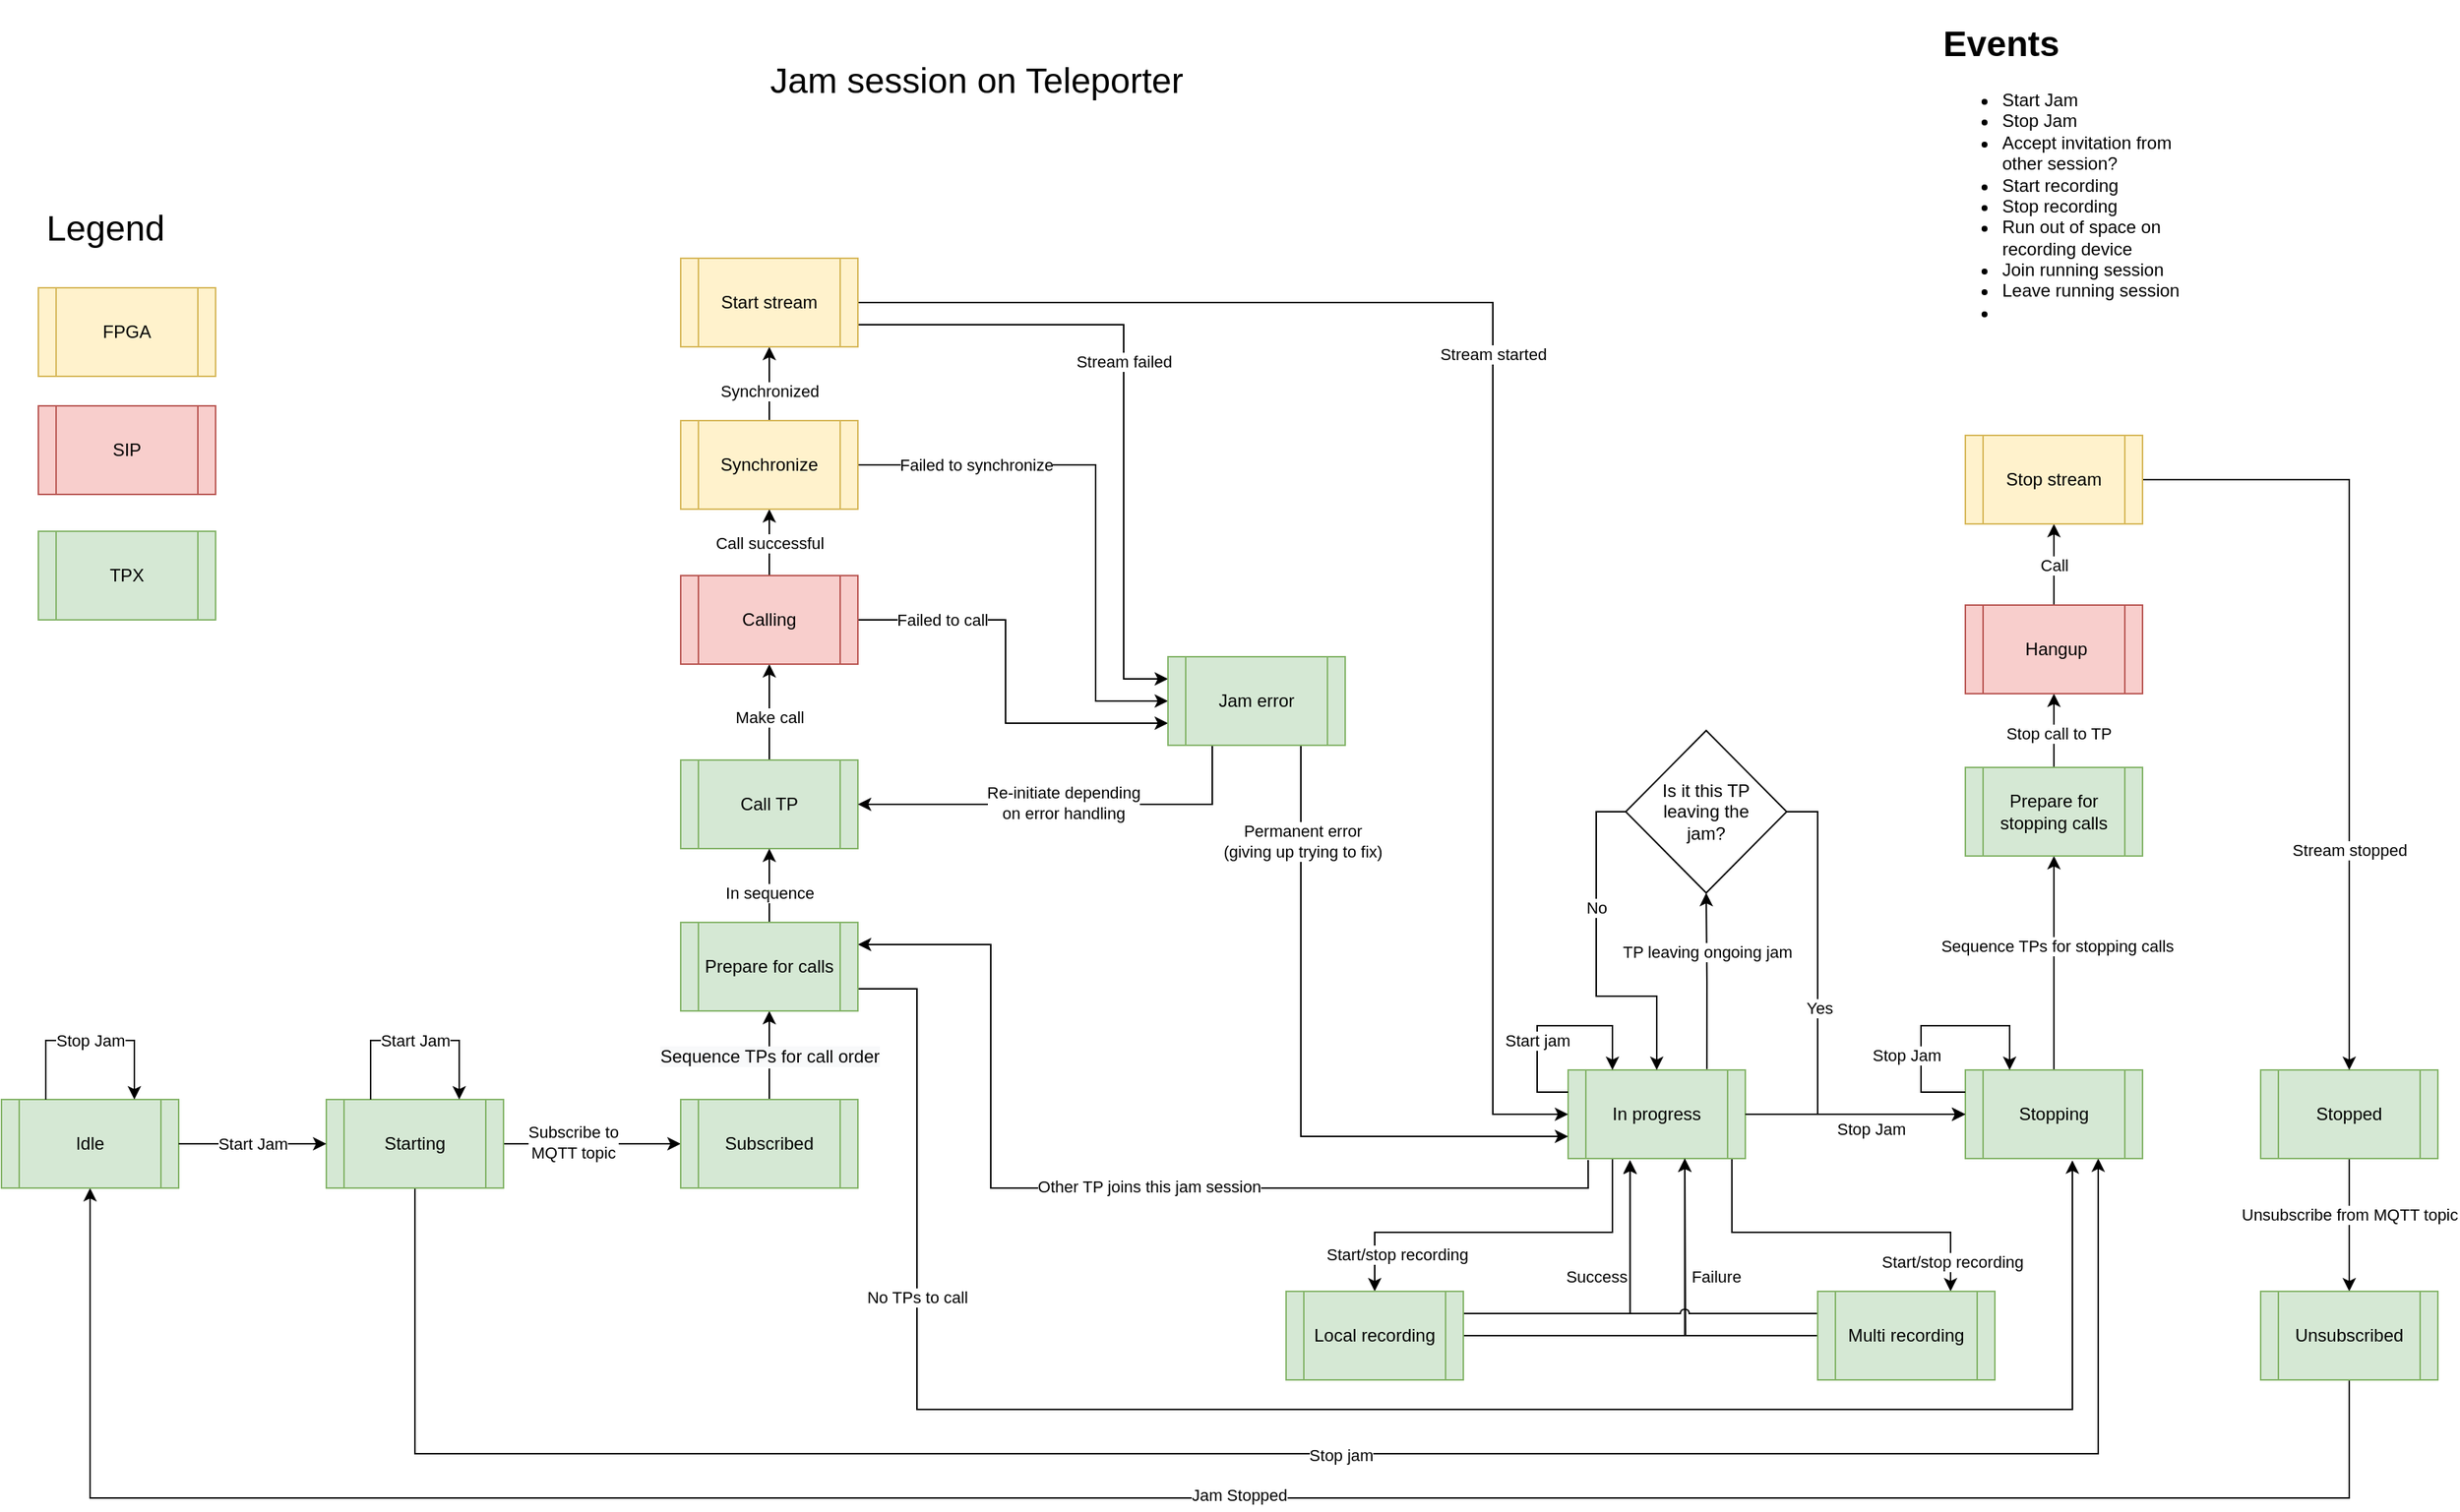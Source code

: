 <mxfile version="15.7.3" type="device" pages="5"><diagram id="mEreoi42ZR92TpzuEoXY" name="Jam session Teleporter"><mxGraphModel dx="1301" dy="2306" grid="1" gridSize="10" guides="1" tooltips="1" connect="1" arrows="1" fold="1" page="1" pageScale="1" pageWidth="850" pageHeight="1100" math="0" shadow="0"><root><mxCell id="0"/><mxCell id="1" parent="0"/><mxCell id="ZJnHxktaA1K_hiV-Tlbz-1" style="edgeStyle=orthogonalEdgeStyle;rounded=0;orthogonalLoop=1;jettySize=auto;html=1;exitX=0.5;exitY=1;exitDx=0;exitDy=0;entryX=0.5;entryY=1;entryDx=0;entryDy=0;jumpStyle=arc;" parent="1" source="0knt4PCLliwhI2bqQR1G-28" target="pVhmC3GO4_gb4KKHQz5N-12" edge="1"><mxGeometry relative="1" as="geometry"><Array as="points"><mxPoint x="1600" y="660"/><mxPoint x="70" y="660"/></Array></mxGeometry></mxCell><mxCell id="ZJnHxktaA1K_hiV-Tlbz-2" value="Jam Stopped" style="edgeLabel;html=1;align=center;verticalAlign=middle;resizable=0;points=[];" parent="ZJnHxktaA1K_hiV-Tlbz-1" vertex="1" connectable="0"><mxGeometry x="-0.085" y="-2" relative="1" as="geometry"><mxPoint as="offset"/></mxGeometry></mxCell><mxCell id="IrVR09Xk-O0_nEILg1vx-1" style="edgeStyle=orthogonalEdgeStyle;rounded=0;orthogonalLoop=1;jettySize=auto;html=1;exitX=0.113;exitY=1.016;exitDx=0;exitDy=0;entryX=1;entryY=0.25;entryDx=0;entryDy=0;exitPerimeter=0;" edge="1" parent="1" source="pVhmC3GO4_gb4KKHQz5N-11" target="IrVR09Xk-O0_nEILg1vx-3"><mxGeometry relative="1" as="geometry"><Array as="points"><mxPoint x="1085" y="450"/><mxPoint x="680" y="450"/><mxPoint x="680" y="285"/></Array></mxGeometry></mxCell><mxCell id="IrVR09Xk-O0_nEILg1vx-2" value="Other TP joins this jam session" style="edgeLabel;html=1;align=center;verticalAlign=middle;resizable=0;points=[];" vertex="1" connectable="0" parent="IrVR09Xk-O0_nEILg1vx-1"><mxGeometry x="-0.518" y="-1" relative="1" as="geometry"><mxPoint x="-153" as="offset"/></mxGeometry></mxCell><mxCell id="0knt4PCLliwhI2bqQR1G-9" style="edgeStyle=orthogonalEdgeStyle;rounded=0;orthogonalLoop=1;jettySize=auto;html=1;exitX=0.783;exitY=-0.011;exitDx=0;exitDy=0;entryX=0.5;entryY=1;entryDx=0;entryDy=0;exitPerimeter=0;" edge="1" parent="1" source="pVhmC3GO4_gb4KKHQz5N-11" target="0knt4PCLliwhI2bqQR1G-22"><mxGeometry relative="1" as="geometry"/></mxCell><mxCell id="0knt4PCLliwhI2bqQR1G-10" value="TP leaving ongoing jam" style="edgeLabel;html=1;align=center;verticalAlign=middle;resizable=0;points=[];" vertex="1" connectable="0" parent="0knt4PCLliwhI2bqQR1G-9"><mxGeometry x="0.217" y="2" relative="1" as="geometry"><mxPoint x="2" y="-7" as="offset"/></mxGeometry></mxCell><mxCell id="UztXPrmAYfhV4g2jYKKt-6" style="edgeStyle=orthogonalEdgeStyle;rounded=0;orthogonalLoop=1;jettySize=auto;html=1;exitX=0.25;exitY=1;exitDx=0;exitDy=0;entryX=0.5;entryY=0;entryDx=0;entryDy=0;" edge="1" parent="1" source="pVhmC3GO4_gb4KKHQz5N-11" target="UztXPrmAYfhV4g2jYKKt-1"><mxGeometry relative="1" as="geometry"><Array as="points"><mxPoint x="1101" y="480"/><mxPoint x="940" y="480"/></Array></mxGeometry></mxCell><mxCell id="UztXPrmAYfhV4g2jYKKt-11" value="Start/stop recording" style="edgeLabel;html=1;align=center;verticalAlign=middle;resizable=0;points=[];" vertex="1" connectable="0" parent="UztXPrmAYfhV4g2jYKKt-6"><mxGeometry x="0.546" y="-2" relative="1" as="geometry"><mxPoint x="-2" y="17" as="offset"/></mxGeometry></mxCell><mxCell id="UztXPrmAYfhV4g2jYKKt-12" style="edgeStyle=orthogonalEdgeStyle;rounded=0;orthogonalLoop=1;jettySize=auto;html=1;exitX=0.924;exitY=1.004;exitDx=0;exitDy=0;entryX=0.75;entryY=0;entryDx=0;entryDy=0;exitPerimeter=0;" edge="1" parent="1" source="pVhmC3GO4_gb4KKHQz5N-11" target="UztXPrmAYfhV4g2jYKKt-2"><mxGeometry relative="1" as="geometry"><Array as="points"><mxPoint x="1182" y="480"/><mxPoint x="1330" y="480"/></Array></mxGeometry></mxCell><mxCell id="UztXPrmAYfhV4g2jYKKt-15" value="Start/stop recording" style="edgeLabel;html=1;align=center;verticalAlign=middle;resizable=0;points=[];" vertex="1" connectable="0" parent="UztXPrmAYfhV4g2jYKKt-12"><mxGeometry x="0.745" y="1" relative="1" as="geometry"><mxPoint y="10" as="offset"/></mxGeometry></mxCell><UserObject label="In progress" link="data:page/id,9lnVXU8aen6mzVKK0a2o" id="pVhmC3GO4_gb4KKHQz5N-11"><mxCell style="shape=process;whiteSpace=wrap;html=1;backgroundOutline=1;fillColor=#d5e8d4;strokeColor=#82b366;" parent="1" vertex="1"><mxGeometry x="1071" y="370" width="120" height="60" as="geometry"/></mxCell></UserObject><UserObject label="Idle" link="data:page/id,U8EBaOdCLR7E3r8FAbFl" id="pVhmC3GO4_gb4KKHQz5N-12"><mxCell style="shape=process;whiteSpace=wrap;html=1;backgroundOutline=1;fillColor=#d5e8d4;strokeColor=#82b366;" parent="1" vertex="1"><mxGeometry x="10" y="390" width="120" height="60" as="geometry"/></mxCell></UserObject><mxCell id="V5wpgYcq1DKwJ6-na83f-2" style="edgeStyle=orthogonalEdgeStyle;rounded=0;jumpStyle=arc;orthogonalLoop=1;jettySize=auto;html=1;exitX=1;exitY=0.5;exitDx=0;exitDy=0;" parent="1" source="pVhmC3GO4_gb4KKHQz5N-13" target="V5wpgYcq1DKwJ6-na83f-1" edge="1"><mxGeometry relative="1" as="geometry"/></mxCell><mxCell id="V5wpgYcq1DKwJ6-na83f-4" value="Subscribe to&lt;br&gt;MQTT topic" style="edgeLabel;html=1;align=center;verticalAlign=middle;resizable=0;points=[];" parent="V5wpgYcq1DKwJ6-na83f-2" vertex="1" connectable="0"><mxGeometry x="-0.222" y="1" relative="1" as="geometry"><mxPoint as="offset"/></mxGeometry></mxCell><mxCell id="V5wpgYcq1DKwJ6-na83f-5" style="edgeStyle=orthogonalEdgeStyle;rounded=0;jumpStyle=arc;orthogonalLoop=1;jettySize=auto;html=1;exitX=0.5;exitY=1;exitDx=0;exitDy=0;entryX=0.75;entryY=1;entryDx=0;entryDy=0;" parent="1" source="pVhmC3GO4_gb4KKHQz5N-13" target="pVhmC3GO4_gb4KKHQz5N-14" edge="1"><mxGeometry relative="1" as="geometry"><Array as="points"><mxPoint x="290" y="630"/><mxPoint x="1430" y="630"/></Array></mxGeometry></mxCell><mxCell id="-7IZi6MVh6Vy-vVD-bEq-19" value="Stop jam" style="edgeLabel;html=1;align=center;verticalAlign=middle;resizable=0;points=[];fontSize=11;" parent="V5wpgYcq1DKwJ6-na83f-5" vertex="1" connectable="0"><mxGeometry x="0.061" y="-1" relative="1" as="geometry"><mxPoint as="offset"/></mxGeometry></mxCell><UserObject label="Starting" link="data:page/id,Y24iEUwC7vuxqg33h6Id" id="pVhmC3GO4_gb4KKHQz5N-13"><mxCell style="shape=process;whiteSpace=wrap;html=1;backgroundOutline=1;fillColor=#d5e8d4;strokeColor=#82b366;" parent="1" vertex="1"><mxGeometry x="230" y="390" width="120" height="60" as="geometry"/></mxCell></UserObject><mxCell id="0knt4PCLliwhI2bqQR1G-18" style="edgeStyle=orthogonalEdgeStyle;rounded=0;orthogonalLoop=1;jettySize=auto;html=1;exitX=0.5;exitY=0;exitDx=0;exitDy=0;entryX=0.5;entryY=1;entryDx=0;entryDy=0;" edge="1" parent="1" source="pVhmC3GO4_gb4KKHQz5N-14" target="0knt4PCLliwhI2bqQR1G-3"><mxGeometry relative="1" as="geometry"/></mxCell><mxCell id="0knt4PCLliwhI2bqQR1G-19" value="Sequence TPs for stopping calls" style="edgeLabel;html=1;align=center;verticalAlign=middle;resizable=0;points=[];" vertex="1" connectable="0" parent="0knt4PCLliwhI2bqQR1G-18"><mxGeometry x="0.165" y="-2" relative="1" as="geometry"><mxPoint as="offset"/></mxGeometry></mxCell><UserObject label="Stopping" link="data:page/id,RalXxItAXEA23QHP0CHe" id="pVhmC3GO4_gb4KKHQz5N-14"><mxCell style="shape=process;whiteSpace=wrap;html=1;backgroundOutline=1;fillColor=#d5e8d4;strokeColor=#82b366;" parent="1" vertex="1"><mxGeometry x="1340" y="370" width="120" height="60" as="geometry"/></mxCell></UserObject><mxCell id="pVhmC3GO4_gb4KKHQz5N-18" value="" style="endArrow=classic;html=1;rounded=0;exitX=1;exitY=0.5;exitDx=0;exitDy=0;entryX=0;entryY=0.5;entryDx=0;entryDy=0;" parent="1" source="pVhmC3GO4_gb4KKHQz5N-12" target="pVhmC3GO4_gb4KKHQz5N-13" edge="1"><mxGeometry relative="1" as="geometry"><mxPoint x="140" y="520" as="sourcePoint"/><mxPoint x="240" y="520" as="targetPoint"/></mxGeometry></mxCell><mxCell id="pVhmC3GO4_gb4KKHQz5N-19" value="Start Jam" style="edgeLabel;resizable=0;html=1;align=center;verticalAlign=middle;" parent="pVhmC3GO4_gb4KKHQz5N-18" connectable="0" vertex="1"><mxGeometry relative="1" as="geometry"/></mxCell><mxCell id="pVhmC3GO4_gb4KKHQz5N-20" value="" style="endArrow=classic;html=1;rounded=0;exitX=0.25;exitY=0;exitDx=0;exitDy=0;entryX=0.75;entryY=0;entryDx=0;entryDy=0;" parent="1" source="pVhmC3GO4_gb4KKHQz5N-13" target="pVhmC3GO4_gb4KKHQz5N-13" edge="1"><mxGeometry relative="1" as="geometry"><mxPoint x="240" y="320" as="sourcePoint"/><mxPoint x="310" y="380" as="targetPoint"/><Array as="points"><mxPoint x="260" y="350"/><mxPoint x="290" y="350"/><mxPoint x="320" y="350"/></Array></mxGeometry></mxCell><mxCell id="pVhmC3GO4_gb4KKHQz5N-21" value="Start Jam" style="edgeLabel;resizable=0;html=1;align=center;verticalAlign=middle;" parent="pVhmC3GO4_gb4KKHQz5N-20" connectable="0" vertex="1"><mxGeometry relative="1" as="geometry"/></mxCell><mxCell id="pVhmC3GO4_gb4KKHQz5N-23" value="" style="endArrow=classic;html=1;rounded=0;exitX=0.25;exitY=0;exitDx=0;exitDy=0;entryX=0.75;entryY=0;entryDx=0;entryDy=0;" parent="1" source="pVhmC3GO4_gb4KKHQz5N-12" target="pVhmC3GO4_gb4KKHQz5N-12" edge="1"><mxGeometry relative="1" as="geometry"><mxPoint x="50" y="260" as="sourcePoint"/><mxPoint x="150" y="260" as="targetPoint"/><Array as="points"><mxPoint x="40" y="350"/><mxPoint x="100" y="350"/></Array></mxGeometry></mxCell><mxCell id="pVhmC3GO4_gb4KKHQz5N-24" value="Stop Jam" style="edgeLabel;resizable=0;html=1;align=center;verticalAlign=middle;" parent="pVhmC3GO4_gb4KKHQz5N-23" connectable="0" vertex="1"><mxGeometry relative="1" as="geometry"/></mxCell><mxCell id="pVhmC3GO4_gb4KKHQz5N-30" value="" style="endArrow=classic;html=1;rounded=0;exitX=1;exitY=0.5;exitDx=0;exitDy=0;entryX=0;entryY=0.5;entryDx=0;entryDy=0;" parent="1" source="pVhmC3GO4_gb4KKHQz5N-11" target="pVhmC3GO4_gb4KKHQz5N-14" edge="1"><mxGeometry relative="1" as="geometry"><mxPoint x="1181" y="450" as="sourcePoint"/><mxPoint x="1281" y="450" as="targetPoint"/></mxGeometry></mxCell><mxCell id="pVhmC3GO4_gb4KKHQz5N-31" value="Stop Jam" style="edgeLabel;resizable=0;html=1;align=center;verticalAlign=middle;" parent="pVhmC3GO4_gb4KKHQz5N-30" connectable="0" vertex="1"><mxGeometry relative="1" as="geometry"><mxPoint x="10" y="10" as="offset"/></mxGeometry></mxCell><mxCell id="fjxfh3IxzhqPspn0pyld-1" value="&lt;h1&gt;Events&lt;/h1&gt;&lt;div&gt;&lt;ul&gt;&lt;li&gt;Start Jam&lt;/li&gt;&lt;li&gt;Stop Jam&lt;/li&gt;&lt;li&gt;Accept invitation from other session?&lt;/li&gt;&lt;li&gt;Start recording&lt;/li&gt;&lt;li&gt;Stop recording&lt;/li&gt;&lt;li&gt;Run out of space on recording device&lt;/li&gt;&lt;li&gt;Join running session&lt;/li&gt;&lt;li&gt;Leave running session&lt;/li&gt;&lt;li&gt;&lt;br&gt;&lt;/li&gt;&lt;/ul&gt;&lt;/div&gt;" style="text;html=1;strokeColor=none;fillColor=none;spacing=5;spacingTop=-20;whiteSpace=wrap;overflow=hidden;rounded=0;" parent="1" vertex="1"><mxGeometry x="1320" y="-345" width="190" height="230" as="geometry"/></mxCell><mxCell id="KgG6YHfU0Pqj8Ie7QNVB-2" style="edgeStyle=orthogonalEdgeStyle;rounded=0;jumpStyle=arc;orthogonalLoop=1;jettySize=auto;html=1;exitX=0.5;exitY=0;exitDx=0;exitDy=0;entryX=0.5;entryY=1;entryDx=0;entryDy=0;" parent="1" source="V5wpgYcq1DKwJ6-na83f-1" target="IrVR09Xk-O0_nEILg1vx-3" edge="1"><mxGeometry relative="1" as="geometry"><mxPoint x="530" y="340" as="targetPoint"/></mxGeometry></mxCell><mxCell id="-7IZi6MVh6Vy-vVD-bEq-4" value="&lt;span style=&quot;font-size: 12px ; background-color: rgb(248 , 249 , 250)&quot;&gt;Sequence TPs for call order&lt;/span&gt;" style="edgeLabel;html=1;align=center;verticalAlign=middle;resizable=0;points=[];" parent="KgG6YHfU0Pqj8Ie7QNVB-2" vertex="1" connectable="0"><mxGeometry x="0.125" relative="1" as="geometry"><mxPoint y="5" as="offset"/></mxGeometry></mxCell><UserObject label="Subscribed" id="V5wpgYcq1DKwJ6-na83f-1"><mxCell style="shape=process;whiteSpace=wrap;html=1;backgroundOutline=1;fillColor=#d5e8d4;strokeColor=#82b366;" parent="1" vertex="1"><mxGeometry x="470" y="390" width="120" height="60" as="geometry"/></mxCell></UserObject><mxCell id="-7IZi6MVh6Vy-vVD-bEq-2" style="edgeStyle=orthogonalEdgeStyle;rounded=0;jumpStyle=arc;orthogonalLoop=1;jettySize=auto;html=1;exitX=0.5;exitY=0;exitDx=0;exitDy=0;entryX=0.5;entryY=1;entryDx=0;entryDy=0;" parent="1" source="KgG6YHfU0Pqj8Ie7QNVB-1" target="-7IZi6MVh6Vy-vVD-bEq-1" edge="1"><mxGeometry relative="1" as="geometry"/></mxCell><mxCell id="-7IZi6MVh6Vy-vVD-bEq-3" value="Make call" style="edgeLabel;html=1;align=center;verticalAlign=middle;resizable=0;points=[];" parent="-7IZi6MVh6Vy-vVD-bEq-2" vertex="1" connectable="0"><mxGeometry x="-0.5" y="2" relative="1" as="geometry"><mxPoint x="2" y="-13" as="offset"/></mxGeometry></mxCell><mxCell id="-7IZi6MVh6Vy-vVD-bEq-24" style="edgeStyle=orthogonalEdgeStyle;rounded=0;jumpStyle=arc;orthogonalLoop=1;jettySize=auto;html=1;exitX=1;exitY=0.75;exitDx=0;exitDy=0;fontSize=11;entryX=0.604;entryY=1.021;entryDx=0;entryDy=0;entryPerimeter=0;" parent="1" source="IrVR09Xk-O0_nEILg1vx-3" target="pVhmC3GO4_gb4KKHQz5N-14" edge="1"><mxGeometry relative="1" as="geometry"><mxPoint x="1260" y="530" as="targetPoint"/><Array as="points"><mxPoint x="630" y="315"/><mxPoint x="630" y="600"/><mxPoint x="1413" y="600"/></Array></mxGeometry></mxCell><mxCell id="-7IZi6MVh6Vy-vVD-bEq-25" value="No TPs to call" style="edgeLabel;html=1;align=center;verticalAlign=middle;resizable=0;points=[];fontSize=11;" parent="-7IZi6MVh6Vy-vVD-bEq-24" vertex="1" connectable="0"><mxGeometry x="-0.686" relative="1" as="geometry"><mxPoint y="48" as="offset"/></mxGeometry></mxCell><UserObject label="Call TP" id="KgG6YHfU0Pqj8Ie7QNVB-1"><mxCell style="shape=process;whiteSpace=wrap;html=1;backgroundOutline=1;fillColor=#d5e8d4;strokeColor=#82b366;" parent="1" vertex="1"><mxGeometry x="470" y="160" width="120" height="60" as="geometry"/></mxCell></UserObject><mxCell id="-7IZi6MVh6Vy-vVD-bEq-6" value="Call successful" style="edgeStyle=orthogonalEdgeStyle;rounded=0;jumpStyle=arc;orthogonalLoop=1;jettySize=auto;html=1;exitX=0.5;exitY=0;exitDx=0;exitDy=0;entryX=0.5;entryY=1;entryDx=0;entryDy=0;" parent="1" source="-7IZi6MVh6Vy-vVD-bEq-1" target="-7IZi6MVh6Vy-vVD-bEq-5" edge="1"><mxGeometry relative="1" as="geometry"/></mxCell><mxCell id="-7IZi6MVh6Vy-vVD-bEq-22" style="edgeStyle=orthogonalEdgeStyle;rounded=0;jumpStyle=arc;orthogonalLoop=1;jettySize=auto;html=1;exitX=1;exitY=0.5;exitDx=0;exitDy=0;fontSize=11;entryX=0;entryY=0.75;entryDx=0;entryDy=0;" parent="1" source="-7IZi6MVh6Vy-vVD-bEq-1" target="-7IZi6MVh6Vy-vVD-bEq-31" edge="1"><mxGeometry relative="1" as="geometry"><Array as="points"><mxPoint x="690" y="65"/><mxPoint x="690" y="135"/></Array></mxGeometry></mxCell><mxCell id="-7IZi6MVh6Vy-vVD-bEq-23" value="Failed to call" style="edgeLabel;html=1;align=center;verticalAlign=middle;resizable=0;points=[];fontSize=11;" parent="-7IZi6MVh6Vy-vVD-bEq-22" vertex="1" connectable="0"><mxGeometry x="-0.626" y="1" relative="1" as="geometry"><mxPoint x="4" y="1" as="offset"/></mxGeometry></mxCell><UserObject label="Calling" id="-7IZi6MVh6Vy-vVD-bEq-1"><mxCell style="shape=process;whiteSpace=wrap;html=1;backgroundOutline=1;fillColor=#f8cecc;strokeColor=#b85450;" parent="1" vertex="1"><mxGeometry x="470" y="35" width="120" height="60" as="geometry"/></mxCell></UserObject><mxCell id="-7IZi6MVh6Vy-vVD-bEq-8" value="Synchronized" style="edgeStyle=orthogonalEdgeStyle;rounded=0;jumpStyle=arc;orthogonalLoop=1;jettySize=auto;html=1;exitX=0.5;exitY=0;exitDx=0;exitDy=0;" parent="1" source="-7IZi6MVh6Vy-vVD-bEq-5" target="-7IZi6MVh6Vy-vVD-bEq-7" edge="1"><mxGeometry x="-0.2" relative="1" as="geometry"><mxPoint as="offset"/></mxGeometry></mxCell><mxCell id="-7IZi6MVh6Vy-vVD-bEq-20" style="edgeStyle=orthogonalEdgeStyle;rounded=0;jumpStyle=arc;orthogonalLoop=1;jettySize=auto;html=1;exitX=1;exitY=0.5;exitDx=0;exitDy=0;entryX=0;entryY=0.5;entryDx=0;entryDy=0;fontSize=11;" parent="1" source="-7IZi6MVh6Vy-vVD-bEq-5" target="-7IZi6MVh6Vy-vVD-bEq-31" edge="1"><mxGeometry relative="1" as="geometry"><Array as="points"><mxPoint x="751" y="-40"/><mxPoint x="751" y="120"/></Array></mxGeometry></mxCell><mxCell id="-7IZi6MVh6Vy-vVD-bEq-21" value="Failed to synchronize" style="edgeLabel;html=1;align=center;verticalAlign=middle;resizable=0;points=[];fontSize=11;" parent="-7IZi6MVh6Vy-vVD-bEq-20" vertex="1" connectable="0"><mxGeometry x="-0.4" y="-2" relative="1" as="geometry"><mxPoint x="-31" y="-2" as="offset"/></mxGeometry></mxCell><UserObject label="Synchronize" id="-7IZi6MVh6Vy-vVD-bEq-5"><mxCell style="shape=process;whiteSpace=wrap;html=1;backgroundOutline=1;fillColor=#fff2cc;strokeColor=#d6b656;" parent="1" vertex="1"><mxGeometry x="470" y="-70" width="120" height="60" as="geometry"/></mxCell></UserObject><mxCell id="-7IZi6MVh6Vy-vVD-bEq-10" style="edgeStyle=orthogonalEdgeStyle;rounded=0;jumpStyle=arc;orthogonalLoop=1;jettySize=auto;html=1;exitX=1;exitY=0.5;exitDx=0;exitDy=0;entryX=0;entryY=0.5;entryDx=0;entryDy=0;" parent="1" source="-7IZi6MVh6Vy-vVD-bEq-7" target="pVhmC3GO4_gb4KKHQz5N-11" edge="1"><mxGeometry relative="1" as="geometry"><Array as="points"><mxPoint x="1020" y="-150"/><mxPoint x="1020" y="400"/></Array></mxGeometry></mxCell><mxCell id="-7IZi6MVh6Vy-vVD-bEq-11" value="Stream started" style="edgeLabel;html=1;align=center;verticalAlign=middle;resizable=0;points=[];" parent="-7IZi6MVh6Vy-vVD-bEq-10" vertex="1" connectable="0"><mxGeometry x="-0.245" y="-1" relative="1" as="geometry"><mxPoint x="41" y="34" as="offset"/></mxGeometry></mxCell><mxCell id="-7IZi6MVh6Vy-vVD-bEq-27" style="edgeStyle=orthogonalEdgeStyle;rounded=0;jumpStyle=arc;orthogonalLoop=1;jettySize=auto;html=1;exitX=1;exitY=0.75;exitDx=0;exitDy=0;entryX=0;entryY=0.25;entryDx=0;entryDy=0;fontSize=11;" parent="1" source="-7IZi6MVh6Vy-vVD-bEq-7" target="-7IZi6MVh6Vy-vVD-bEq-31" edge="1"><mxGeometry relative="1" as="geometry"><Array as="points"><mxPoint x="770" y="-135"/><mxPoint x="770" y="105"/></Array></mxGeometry></mxCell><mxCell id="-7IZi6MVh6Vy-vVD-bEq-30" value="Stream failed" style="edgeLabel;html=1;align=center;verticalAlign=middle;resizable=0;points=[];fontSize=11;" parent="-7IZi6MVh6Vy-vVD-bEq-27" vertex="1" connectable="0"><mxGeometry x="0.252" relative="1" as="geometry"><mxPoint y="-77" as="offset"/></mxGeometry></mxCell><UserObject label="Start stream" id="-7IZi6MVh6Vy-vVD-bEq-7"><mxCell style="shape=process;whiteSpace=wrap;html=1;backgroundOutline=1;fillColor=#fff2cc;strokeColor=#d6b656;" parent="1" vertex="1"><mxGeometry x="470" y="-180" width="120" height="60" as="geometry"/></mxCell></UserObject><UserObject label="TPX" id="-7IZi6MVh6Vy-vVD-bEq-14"><mxCell style="shape=process;whiteSpace=wrap;html=1;backgroundOutline=1;fillColor=#d5e8d4;strokeColor=#82b366;" parent="1" vertex="1"><mxGeometry x="35" y="5" width="120" height="60" as="geometry"/></mxCell></UserObject><UserObject label="SIP" id="-7IZi6MVh6Vy-vVD-bEq-15"><mxCell style="shape=process;whiteSpace=wrap;html=1;backgroundOutline=1;fillColor=#f8cecc;strokeColor=#b85450;" parent="1" vertex="1"><mxGeometry x="35" y="-80" width="120" height="60" as="geometry"/></mxCell></UserObject><UserObject label="FPGA" id="-7IZi6MVh6Vy-vVD-bEq-16"><mxCell style="shape=process;whiteSpace=wrap;html=1;backgroundOutline=1;fillColor=#fff2cc;strokeColor=#d6b656;" parent="1" vertex="1"><mxGeometry x="35" y="-160" width="120" height="60" as="geometry"/></mxCell></UserObject><mxCell id="-7IZi6MVh6Vy-vVD-bEq-17" value="&lt;font style=&quot;font-size: 24px&quot;&gt;Legend&lt;/font&gt;" style="text;html=1;align=center;verticalAlign=middle;resizable=0;points=[];autosize=1;strokeColor=none;fillColor=none;" parent="1" vertex="1"><mxGeometry x="30" y="-210" width="100" height="20" as="geometry"/></mxCell><mxCell id="-7IZi6MVh6Vy-vVD-bEq-26" value="&lt;font style=&quot;font-size: 24px&quot;&gt;Jam session on Teleporter&lt;/font&gt;" style="text;html=1;align=center;verticalAlign=middle;resizable=0;points=[];autosize=1;strokeColor=none;fillColor=none;" parent="1" vertex="1"><mxGeometry x="520" y="-310" width="300" height="20" as="geometry"/></mxCell><mxCell id="-7IZi6MVh6Vy-vVD-bEq-28" style="edgeStyle=orthogonalEdgeStyle;rounded=0;jumpStyle=arc;orthogonalLoop=1;jettySize=auto;html=1;exitX=0;exitY=0.25;exitDx=0;exitDy=0;entryX=0.25;entryY=0;entryDx=0;entryDy=0;fontSize=11;" parent="1" source="pVhmC3GO4_gb4KKHQz5N-14" target="pVhmC3GO4_gb4KKHQz5N-14" edge="1"><mxGeometry relative="1" as="geometry"><Array as="points"><mxPoint x="1310" y="385"/><mxPoint x="1310" y="340"/><mxPoint x="1370" y="340"/></Array></mxGeometry></mxCell><mxCell id="-7IZi6MVh6Vy-vVD-bEq-29" value="Stop Jam" style="edgeLabel;html=1;align=center;verticalAlign=middle;resizable=0;points=[];fontSize=11;" parent="-7IZi6MVh6Vy-vVD-bEq-28" vertex="1" connectable="0"><mxGeometry x="-0.031" y="1" relative="1" as="geometry"><mxPoint x="-15" y="21" as="offset"/></mxGeometry></mxCell><mxCell id="-7IZi6MVh6Vy-vVD-bEq-35" style="edgeStyle=orthogonalEdgeStyle;rounded=0;jumpStyle=arc;orthogonalLoop=1;jettySize=auto;html=1;exitX=0.25;exitY=1;exitDx=0;exitDy=0;entryX=1;entryY=0.5;entryDx=0;entryDy=0;fontSize=11;" parent="1" source="-7IZi6MVh6Vy-vVD-bEq-31" target="KgG6YHfU0Pqj8Ie7QNVB-1" edge="1"><mxGeometry relative="1" as="geometry"/></mxCell><mxCell id="-7IZi6MVh6Vy-vVD-bEq-36" value="Re-initiate depending&lt;br&gt;on error handling" style="edgeLabel;html=1;align=center;verticalAlign=middle;resizable=0;points=[];fontSize=11;" parent="-7IZi6MVh6Vy-vVD-bEq-35" vertex="1" connectable="0"><mxGeometry x="-0.102" y="-1" relative="1" as="geometry"><mxPoint x="-16" as="offset"/></mxGeometry></mxCell><mxCell id="-7IZi6MVh6Vy-vVD-bEq-37" style="edgeStyle=orthogonalEdgeStyle;rounded=0;jumpStyle=arc;orthogonalLoop=1;jettySize=auto;html=1;exitX=0.75;exitY=1;exitDx=0;exitDy=0;entryX=0;entryY=0.75;entryDx=0;entryDy=0;fontSize=11;" parent="1" source="-7IZi6MVh6Vy-vVD-bEq-31" target="pVhmC3GO4_gb4KKHQz5N-11" edge="1"><mxGeometry relative="1" as="geometry"/></mxCell><mxCell id="-7IZi6MVh6Vy-vVD-bEq-38" value="Permanent error&lt;br&gt;(giving up trying to fix)" style="edgeLabel;html=1;align=center;verticalAlign=middle;resizable=0;points=[];fontSize=11;" parent="-7IZi6MVh6Vy-vVD-bEq-37" vertex="1" connectable="0"><mxGeometry x="-0.71" y="1" relative="1" as="geometry"><mxPoint as="offset"/></mxGeometry></mxCell><UserObject label="Jam error" id="-7IZi6MVh6Vy-vVD-bEq-31"><mxCell style="shape=process;whiteSpace=wrap;html=1;backgroundOutline=1;fillColor=#d5e8d4;strokeColor=#82b366;" parent="1" vertex="1"><mxGeometry x="800" y="90" width="120" height="60" as="geometry"/></mxCell></UserObject><mxCell id="IrVR09Xk-O0_nEILg1vx-5" style="edgeStyle=orthogonalEdgeStyle;rounded=0;orthogonalLoop=1;jettySize=auto;html=1;exitX=0.5;exitY=0;exitDx=0;exitDy=0;entryX=0.5;entryY=1;entryDx=0;entryDy=0;" edge="1" parent="1" source="IrVR09Xk-O0_nEILg1vx-3" target="KgG6YHfU0Pqj8Ie7QNVB-1"><mxGeometry relative="1" as="geometry"/></mxCell><mxCell id="IrVR09Xk-O0_nEILg1vx-6" value="In sequence" style="edgeLabel;html=1;align=center;verticalAlign=middle;resizable=0;points=[];" vertex="1" connectable="0" parent="IrVR09Xk-O0_nEILg1vx-5"><mxGeometry y="-2" relative="1" as="geometry"><mxPoint x="-2" y="5" as="offset"/></mxGeometry></mxCell><UserObject label="Prepare for calls" id="IrVR09Xk-O0_nEILg1vx-3"><mxCell style="shape=process;whiteSpace=wrap;html=1;backgroundOutline=1;fillColor=#d5e8d4;strokeColor=#82b366;" vertex="1" parent="1"><mxGeometry x="470" y="270" width="120" height="60" as="geometry"/></mxCell></UserObject><mxCell id="0knt4PCLliwhI2bqQR1G-29" style="edgeStyle=orthogonalEdgeStyle;rounded=0;orthogonalLoop=1;jettySize=auto;html=1;exitX=0.5;exitY=1;exitDx=0;exitDy=0;entryX=0.5;entryY=0;entryDx=0;entryDy=0;" edge="1" parent="1" source="0knt4PCLliwhI2bqQR1G-1" target="0knt4PCLliwhI2bqQR1G-28"><mxGeometry relative="1" as="geometry"/></mxCell><mxCell id="0knt4PCLliwhI2bqQR1G-30" value="Unsubscribe from MQTT topic" style="edgeLabel;html=1;align=center;verticalAlign=middle;resizable=0;points=[];" vertex="1" connectable="0" parent="0knt4PCLliwhI2bqQR1G-29"><mxGeometry x="-0.16" relative="1" as="geometry"><mxPoint as="offset"/></mxGeometry></mxCell><UserObject label="Stopped" id="0knt4PCLliwhI2bqQR1G-1"><mxCell style="shape=process;whiteSpace=wrap;html=1;backgroundOutline=1;fillColor=#d5e8d4;strokeColor=#82b366;" vertex="1" parent="1"><mxGeometry x="1540" y="370" width="120" height="60" as="geometry"/></mxCell></UserObject><mxCell id="0knt4PCLliwhI2bqQR1G-11" style="edgeStyle=orthogonalEdgeStyle;rounded=0;orthogonalLoop=1;jettySize=auto;html=1;exitX=0.5;exitY=0;exitDx=0;exitDy=0;entryX=0.5;entryY=1;entryDx=0;entryDy=0;" edge="1" parent="1" source="0knt4PCLliwhI2bqQR1G-3" target="0knt4PCLliwhI2bqQR1G-4"><mxGeometry relative="1" as="geometry"/></mxCell><mxCell id="0knt4PCLliwhI2bqQR1G-12" value="Stop call to TP" style="edgeLabel;html=1;align=center;verticalAlign=middle;resizable=0;points=[];" vertex="1" connectable="0" parent="0knt4PCLliwhI2bqQR1G-11"><mxGeometry x="-0.073" y="-3" relative="1" as="geometry"><mxPoint as="offset"/></mxGeometry></mxCell><UserObject label="Prepare for stopping calls" id="0knt4PCLliwhI2bqQR1G-3"><mxCell style="shape=process;whiteSpace=wrap;html=1;backgroundOutline=1;fillColor=#d5e8d4;strokeColor=#82b366;" vertex="1" parent="1"><mxGeometry x="1340" y="165" width="120" height="60" as="geometry"/></mxCell></UserObject><mxCell id="0knt4PCLliwhI2bqQR1G-13" style="edgeStyle=orthogonalEdgeStyle;rounded=0;orthogonalLoop=1;jettySize=auto;html=1;exitX=0.5;exitY=0;exitDx=0;exitDy=0;entryX=0.5;entryY=1;entryDx=0;entryDy=0;" edge="1" parent="1" source="0knt4PCLliwhI2bqQR1G-4" target="0knt4PCLliwhI2bqQR1G-5"><mxGeometry relative="1" as="geometry"/></mxCell><mxCell id="0knt4PCLliwhI2bqQR1G-14" value="Call" style="edgeLabel;html=1;align=center;verticalAlign=middle;resizable=0;points=[];" vertex="1" connectable="0" parent="0knt4PCLliwhI2bqQR1G-13"><mxGeometry x="0.075" relative="1" as="geometry"><mxPoint y="2" as="offset"/></mxGeometry></mxCell><UserObject label="&amp;nbsp;Hangup" id="0knt4PCLliwhI2bqQR1G-4"><mxCell style="shape=process;whiteSpace=wrap;html=1;backgroundOutline=1;fillColor=#f8cecc;strokeColor=#b85450;" vertex="1" parent="1"><mxGeometry x="1340" y="55" width="120" height="60" as="geometry"/></mxCell></UserObject><mxCell id="0knt4PCLliwhI2bqQR1G-16" style="edgeStyle=orthogonalEdgeStyle;rounded=0;orthogonalLoop=1;jettySize=auto;html=1;exitX=1;exitY=0.5;exitDx=0;exitDy=0;" edge="1" parent="1" source="0knt4PCLliwhI2bqQR1G-5" target="0knt4PCLliwhI2bqQR1G-1"><mxGeometry relative="1" as="geometry"/></mxCell><mxCell id="0knt4PCLliwhI2bqQR1G-17" value="Stream stopped" style="edgeLabel;html=1;align=center;verticalAlign=middle;resizable=0;points=[];" vertex="1" connectable="0" parent="0knt4PCLliwhI2bqQR1G-16"><mxGeometry x="-0.472" relative="1" as="geometry"><mxPoint y="248" as="offset"/></mxGeometry></mxCell><UserObject label="Stop stream" id="0knt4PCLliwhI2bqQR1G-5"><mxCell style="shape=process;whiteSpace=wrap;html=1;backgroundOutline=1;fillColor=#fff2cc;strokeColor=#d6b656;" vertex="1" parent="1"><mxGeometry x="1340" y="-60" width="120" height="60" as="geometry"/></mxCell></UserObject><mxCell id="0knt4PCLliwhI2bqQR1G-7" style="edgeStyle=orthogonalEdgeStyle;rounded=0;orthogonalLoop=1;jettySize=auto;html=1;exitX=0;exitY=0.25;exitDx=0;exitDy=0;entryX=0.25;entryY=0;entryDx=0;entryDy=0;" edge="1" parent="1" source="pVhmC3GO4_gb4KKHQz5N-11" target="pVhmC3GO4_gb4KKHQz5N-11"><mxGeometry relative="1" as="geometry"><Array as="points"><mxPoint x="1050" y="385"/><mxPoint x="1050" y="340"/><mxPoint x="1101" y="340"/></Array></mxGeometry></mxCell><mxCell id="0knt4PCLliwhI2bqQR1G-8" value="Start jam" style="edgeLabel;html=1;align=center;verticalAlign=middle;resizable=0;points=[];" vertex="1" connectable="0" parent="0knt4PCLliwhI2bqQR1G-7"><mxGeometry x="0.238" y="-1" relative="1" as="geometry"><mxPoint x="-25" y="9" as="offset"/></mxGeometry></mxCell><mxCell id="0knt4PCLliwhI2bqQR1G-23" style="edgeStyle=orthogonalEdgeStyle;rounded=0;orthogonalLoop=1;jettySize=auto;html=1;exitX=1;exitY=0.5;exitDx=0;exitDy=0;entryX=0;entryY=0.5;entryDx=0;entryDy=0;" edge="1" parent="1" source="0knt4PCLliwhI2bqQR1G-22" target="pVhmC3GO4_gb4KKHQz5N-14"><mxGeometry relative="1" as="geometry"><Array as="points"><mxPoint x="1240" y="195"/><mxPoint x="1240" y="400"/></Array></mxGeometry></mxCell><mxCell id="0knt4PCLliwhI2bqQR1G-25" value="Yes" style="edgeLabel;html=1;align=center;verticalAlign=middle;resizable=0;points=[];" vertex="1" connectable="0" parent="0knt4PCLliwhI2bqQR1G-23"><mxGeometry x="-0.056" y="1" relative="1" as="geometry"><mxPoint as="offset"/></mxGeometry></mxCell><mxCell id="0knt4PCLliwhI2bqQR1G-26" style="edgeStyle=orthogonalEdgeStyle;rounded=0;orthogonalLoop=1;jettySize=auto;html=1;exitX=0;exitY=0.5;exitDx=0;exitDy=0;entryX=0.5;entryY=0;entryDx=0;entryDy=0;" edge="1" parent="1" source="0knt4PCLliwhI2bqQR1G-22" target="pVhmC3GO4_gb4KKHQz5N-11"><mxGeometry relative="1" as="geometry"><Array as="points"><mxPoint x="1090" y="195"/><mxPoint x="1090" y="320"/><mxPoint x="1131" y="320"/></Array></mxGeometry></mxCell><mxCell id="0knt4PCLliwhI2bqQR1G-27" value="No" style="edgeLabel;html=1;align=center;verticalAlign=middle;resizable=0;points=[];" vertex="1" connectable="0" parent="0knt4PCLliwhI2bqQR1G-26"><mxGeometry x="-0.278" relative="1" as="geometry"><mxPoint as="offset"/></mxGeometry></mxCell><mxCell id="0knt4PCLliwhI2bqQR1G-22" value="Is it this TP &lt;br&gt;leaving the &lt;br&gt;jam?" style="rhombus;whiteSpace=wrap;html=1;" vertex="1" parent="1"><mxGeometry x="1110" y="140" width="109" height="110" as="geometry"/></mxCell><UserObject label="Unsubscribed" id="0knt4PCLliwhI2bqQR1G-28"><mxCell style="shape=process;whiteSpace=wrap;html=1;backgroundOutline=1;fillColor=#d5e8d4;strokeColor=#82b366;" vertex="1" parent="1"><mxGeometry x="1540" y="520" width="120" height="60" as="geometry"/></mxCell></UserObject><mxCell id="UztXPrmAYfhV4g2jYKKt-7" style="edgeStyle=orthogonalEdgeStyle;rounded=0;orthogonalLoop=1;jettySize=auto;html=1;exitX=1;exitY=0.25;exitDx=0;exitDy=0;entryX=0.349;entryY=1.016;entryDx=0;entryDy=0;entryPerimeter=0;" edge="1" parent="1" source="UztXPrmAYfhV4g2jYKKt-1" target="pVhmC3GO4_gb4KKHQz5N-11"><mxGeometry relative="1" as="geometry"/></mxCell><mxCell id="UztXPrmAYfhV4g2jYKKt-8" value="Success" style="edgeLabel;html=1;align=center;verticalAlign=middle;resizable=0;points=[];" vertex="1" connectable="0" parent="UztXPrmAYfhV4g2jYKKt-7"><mxGeometry x="-0.161" y="1" relative="1" as="geometry"><mxPoint x="-1" y="-24" as="offset"/></mxGeometry></mxCell><mxCell id="UztXPrmAYfhV4g2jYKKt-9" style="edgeStyle=orthogonalEdgeStyle;rounded=0;orthogonalLoop=1;jettySize=auto;html=1;exitX=1;exitY=0.5;exitDx=0;exitDy=0;" edge="1" parent="1" source="UztXPrmAYfhV4g2jYKKt-1" target="pVhmC3GO4_gb4KKHQz5N-11"><mxGeometry relative="1" as="geometry"><mxPoint x="1150" y="430" as="targetPoint"/><Array as="points"><mxPoint x="1150" y="550"/></Array></mxGeometry></mxCell><mxCell id="UztXPrmAYfhV4g2jYKKt-10" value="Failure" style="edgeLabel;html=1;align=center;verticalAlign=middle;resizable=0;points=[];" vertex="1" connectable="0" parent="UztXPrmAYfhV4g2jYKKt-9"><mxGeometry x="-0.345" y="1" relative="1" as="geometry"><mxPoint x="82" y="-39" as="offset"/></mxGeometry></mxCell><UserObject label="Local recording" id="UztXPrmAYfhV4g2jYKKt-1"><mxCell style="shape=process;whiteSpace=wrap;html=1;backgroundOutline=1;fillColor=#d5e8d4;strokeColor=#82b366;" vertex="1" parent="1"><mxGeometry x="880" y="520" width="120" height="60" as="geometry"/></mxCell></UserObject><mxCell id="UztXPrmAYfhV4g2jYKKt-13" style="edgeStyle=orthogonalEdgeStyle;rounded=0;orthogonalLoop=1;jettySize=auto;html=1;exitX=0;exitY=0.25;exitDx=0;exitDy=0;entryX=0.35;entryY=1.025;entryDx=0;entryDy=0;entryPerimeter=0;jumpStyle=arc;" edge="1" parent="1" source="UztXPrmAYfhV4g2jYKKt-2" target="pVhmC3GO4_gb4KKHQz5N-11"><mxGeometry relative="1" as="geometry"/></mxCell><mxCell id="UztXPrmAYfhV4g2jYKKt-14" style="edgeStyle=orthogonalEdgeStyle;rounded=0;orthogonalLoop=1;jettySize=auto;html=1;exitX=0;exitY=0.5;exitDx=0;exitDy=0;" edge="1" parent="1" source="UztXPrmAYfhV4g2jYKKt-2"><mxGeometry relative="1" as="geometry"><mxPoint x="1150" y="430" as="targetPoint"/></mxGeometry></mxCell><UserObject label="Multi recording" id="UztXPrmAYfhV4g2jYKKt-2"><mxCell style="shape=process;whiteSpace=wrap;html=1;backgroundOutline=1;fillColor=#d5e8d4;strokeColor=#82b366;" vertex="1" parent="1"><mxGeometry x="1240" y="520" width="120" height="60" as="geometry"/></mxCell></UserObject></root></mxGraphModel></diagram><diagram id="U8EBaOdCLR7E3r8FAbFl" name="Stopped"><mxGraphModel dx="1106" dy="1025" grid="1" gridSize="10" guides="1" tooltips="1" connect="1" arrows="1" fold="1" page="1" pageScale="1" pageWidth="850" pageHeight="1100" math="0" shadow="0"><root><mxCell id="ve-mot5oM6UJp3JbKPrW-0"/><mxCell id="ve-mot5oM6UJp3JbKPrW-1" parent="ve-mot5oM6UJp3JbKPrW-0"/><mxCell id="N_oP3mbNTQn0tUcfsaIH-0" value="&lt;div&gt;Stopped&lt;/div&gt;" style="shape=process;whiteSpace=wrap;html=1;backgroundOutline=1;" parent="ve-mot5oM6UJp3JbKPrW-1" vertex="1"><mxGeometry x="290" y="410" width="120" height="60" as="geometry"/></mxCell></root></mxGraphModel></diagram><diagram id="Y24iEUwC7vuxqg33h6Id" name="Starting"><mxGraphModel dx="1106" dy="1025" grid="1" gridSize="10" guides="1" tooltips="1" connect="1" arrows="1" fold="1" page="1" pageScale="1" pageWidth="850" pageHeight="1100" math="0" shadow="0"><root><mxCell id="HUcKMueWm97I8SLnSeTN-0"/><mxCell id="HUcKMueWm97I8SLnSeTN-1" parent="HUcKMueWm97I8SLnSeTN-0"/><mxCell id="SbcH7-xLrZODHvgJ3uC9-0" value="Starting" style="shape=process;whiteSpace=wrap;html=1;backgroundOutline=1;" parent="HUcKMueWm97I8SLnSeTN-1" vertex="1"><mxGeometry x="140" y="340" width="120" height="60" as="geometry"/></mxCell><mxCell id="SbcH7-xLrZODHvgJ3uC9-1" value="" style="shape=flexArrow;endArrow=classic;html=1;rounded=0;jumpStyle=arc;exitX=1;exitY=0.5;exitDx=0;exitDy=0;entryX=0;entryY=0.5;entryDx=0;entryDy=0;" parent="HUcKMueWm97I8SLnSeTN-1" source="SbcH7-xLrZODHvgJ3uC9-0" target="SbcH7-xLrZODHvgJ3uC9-2" edge="1"><mxGeometry width="50" height="50" relative="1" as="geometry"><mxPoint x="440" y="470" as="sourcePoint"/><mxPoint x="380" y="370" as="targetPoint"/></mxGeometry></mxCell><mxCell id="SbcH7-xLrZODHvgJ3uC9-2" value="Sub to topic" style="shape=process;whiteSpace=wrap;html=1;backgroundOutline=1;" parent="HUcKMueWm97I8SLnSeTN-1" vertex="1"><mxGeometry x="350" y="340" width="120" height="60" as="geometry"/></mxCell><mxCell id="SbcH7-xLrZODHvgJ3uC9-3" value="" style="shape=flexArrow;endArrow=classic;html=1;rounded=0;jumpStyle=arc;exitX=1;exitY=0.5;exitDx=0;exitDy=0;entryX=0;entryY=0.5;entryDx=0;entryDy=0;" parent="HUcKMueWm97I8SLnSeTN-1" source="SbcH7-xLrZODHvgJ3uC9-2" target="SbcH7-xLrZODHvgJ3uC9-4" edge="1"><mxGeometry width="50" height="50" relative="1" as="geometry"><mxPoint x="630" y="460" as="sourcePoint"/><mxPoint x="610" y="370" as="targetPoint"/></mxGeometry></mxCell><mxCell id="SbcH7-xLrZODHvgJ3uC9-4" value="Call other TPs" style="shape=process;whiteSpace=wrap;html=1;backgroundOutline=1;" parent="HUcKMueWm97I8SLnSeTN-1" vertex="1"><mxGeometry x="580" y="340" width="120" height="60" as="geometry"/></mxCell><mxCell id="G7mInbgp-_WsmHiPG2Vn-0" value="Start Stream (FPGA)" style="shape=process;whiteSpace=wrap;html=1;backgroundOutline=1;" parent="HUcKMueWm97I8SLnSeTN-1" vertex="1"><mxGeometry x="800" y="340" width="120" height="60" as="geometry"/></mxCell><mxCell id="G7mInbgp-_WsmHiPG2Vn-1" value="" style="shape=flexArrow;endArrow=classic;html=1;rounded=0;jumpStyle=arc;exitX=1;exitY=0.5;exitDx=0;exitDy=0;entryX=0;entryY=0.5;entryDx=0;entryDy=0;" parent="HUcKMueWm97I8SLnSeTN-1" source="SbcH7-xLrZODHvgJ3uC9-4" target="G7mInbgp-_WsmHiPG2Vn-0" edge="1"><mxGeometry width="50" height="50" relative="1" as="geometry"><mxPoint x="470" y="580" as="sourcePoint"/><mxPoint x="520" y="530" as="targetPoint"/></mxGeometry></mxCell><mxCell id="G7mInbgp-_WsmHiPG2Vn-2" value="" style="shape=flexArrow;endArrow=classic;html=1;rounded=0;jumpStyle=arc;exitX=1;exitY=0.5;exitDx=0;exitDy=0;entryX=0;entryY=0.5;entryDx=0;entryDy=0;" parent="HUcKMueWm97I8SLnSeTN-1" source="G7mInbgp-_WsmHiPG2Vn-0" target="G7mInbgp-_WsmHiPG2Vn-3" edge="1"><mxGeometry width="50" height="50" relative="1" as="geometry"><mxPoint x="1090" y="380" as="sourcePoint"/><mxPoint x="1110" y="370" as="targetPoint"/></mxGeometry></mxCell><mxCell id="G7mInbgp-_WsmHiPG2Vn-3" value="Started" style="shape=process;whiteSpace=wrap;html=1;backgroundOutline=1;" parent="HUcKMueWm97I8SLnSeTN-1" vertex="1"><mxGeometry x="1020" y="340" width="120" height="60" as="geometry"/></mxCell></root></mxGraphModel></diagram><diagram id="9lnVXU8aen6mzVKK0a2o" name="In progress"><mxGraphModel dx="1106" dy="1025" grid="1" gridSize="10" guides="1" tooltips="1" connect="1" arrows="1" fold="1" page="1" pageScale="1" pageWidth="850" pageHeight="1100" math="0" shadow="0"><root><mxCell id="5_yuI8NxLaBr0K2LZ67k-0"/><mxCell id="5_yuI8NxLaBr0K2LZ67k-1" parent="5_yuI8NxLaBr0K2LZ67k-0"/><mxCell id="t9evZ0jMhX8TTD4qMXVs-0" value="In progress" style="shape=process;whiteSpace=wrap;html=1;backgroundOutline=1;" parent="5_yuI8NxLaBr0K2LZ67k-1" vertex="1"><mxGeometry x="330" y="400" width="120" height="60" as="geometry"/></mxCell><mxCell id="t9evZ0jMhX8TTD4qMXVs-1" value="" style="endArrow=classic;html=1;rounded=0;jumpStyle=arc;entryX=0;entryY=0.5;entryDx=0;entryDy=0;exitX=0.5;exitY=1;exitDx=0;exitDy=0;" parent="5_yuI8NxLaBr0K2LZ67k-1" source="apl4U9tTFCpjBaHY3apw-10" target="t9evZ0jMhX8TTD4qMXVs-4" edge="1"><mxGeometry relative="1" as="geometry"><mxPoint x="470" y="1090" as="sourcePoint"/><mxPoint x="730" y="1090" as="targetPoint"/><Array as="points"><mxPoint x="520" y="1190"/></Array></mxGeometry></mxCell><mxCell id="t9evZ0jMhX8TTD4qMXVs-2" value="User accepts request from other session" style="edgeLabel;resizable=0;html=1;align=center;verticalAlign=middle;" parent="t9evZ0jMhX8TTD4qMXVs-1" connectable="0" vertex="1"><mxGeometry relative="1" as="geometry"/></mxCell><mxCell id="t9evZ0jMhX8TTD4qMXVs-3" value="&lt;div&gt;What perspective is this from?&lt;/div&gt;&lt;div&gt;User? TP? Birds eye?&lt;br&gt;&lt;/div&gt;" style="text;html=1;strokeColor=none;fillColor=none;align=center;verticalAlign=middle;whiteSpace=wrap;rounded=0;" parent="5_yuI8NxLaBr0K2LZ67k-1" vertex="1"><mxGeometry x="140" y="300" width="110" height="60" as="geometry"/></mxCell><mxCell id="t9evZ0jMhX8TTD4qMXVs-4" value="Disconnect from jam" style="shape=process;whiteSpace=wrap;html=1;backgroundOutline=1;fillColor=#ffe6cc;strokeColor=#d79b00;" parent="5_yuI8NxLaBr0K2LZ67k-1" vertex="1"><mxGeometry x="727.16" y="1160" width="120" height="60" as="geometry"/></mxCell><mxCell id="U2cGFHEbMnrkXrsbaVSz-0" value="Start multirecording" style="shape=process;whiteSpace=wrap;html=1;backgroundOutline=1;fillColor=#ffe6cc;strokeColor=#d79b00;" parent="5_yuI8NxLaBr0K2LZ67k-1" vertex="1"><mxGeometry x="620" y="520" width="120" height="60" as="geometry"/></mxCell><mxCell id="U2cGFHEbMnrkXrsbaVSz-1" value="Stop multirecording" style="shape=process;whiteSpace=wrap;html=1;backgroundOutline=1;fillColor=#ffe6cc;strokeColor=#d79b00;" parent="5_yuI8NxLaBr0K2LZ67k-1" vertex="1"><mxGeometry x="1020" y="520" width="120" height="60" as="geometry"/></mxCell><mxCell id="aXKzwXBC-v8HL8QMhPMJ-0" value="" style="endArrow=classic;html=1;rounded=0;exitX=1;exitY=0.5;exitDx=0;exitDy=0;entryX=0;entryY=0.5;entryDx=0;entryDy=0;" parent="5_yuI8NxLaBr0K2LZ67k-1" source="aXKzwXBC-v8HL8QMhPMJ-8" target="U2cGFHEbMnrkXrsbaVSz-0" edge="1"><mxGeometry relative="1" as="geometry"><mxPoint x="390" y="610" as="sourcePoint"/><mxPoint x="400" y="600" as="targetPoint"/></mxGeometry></mxCell><mxCell id="aXKzwXBC-v8HL8QMhPMJ-1" value="User starts multirecording" style="edgeLabel;resizable=0;html=1;align=center;verticalAlign=middle;" parent="aXKzwXBC-v8HL8QMhPMJ-0" connectable="0" vertex="1"><mxGeometry relative="1" as="geometry"/></mxCell><mxCell id="aXKzwXBC-v8HL8QMhPMJ-2" value="mutlirecording" style="shape=process;whiteSpace=wrap;html=1;backgroundOutline=1;" parent="5_yuI8NxLaBr0K2LZ67k-1" vertex="1"><mxGeometry x="830" y="520" width="120" height="60" as="geometry"/></mxCell><mxCell id="aXKzwXBC-v8HL8QMhPMJ-3" value="" style="shape=flexArrow;endArrow=classic;html=1;rounded=0;exitX=1;exitY=0.5;exitDx=0;exitDy=0;entryX=0;entryY=0.5;entryDx=0;entryDy=0;" parent="5_yuI8NxLaBr0K2LZ67k-1" source="U2cGFHEbMnrkXrsbaVSz-0" target="aXKzwXBC-v8HL8QMhPMJ-2" edge="1"><mxGeometry width="50" height="50" relative="1" as="geometry"><mxPoint x="750" y="480" as="sourcePoint"/><mxPoint x="800" y="430" as="targetPoint"/></mxGeometry></mxCell><mxCell id="aXKzwXBC-v8HL8QMhPMJ-4" value="" style="endArrow=classic;html=1;rounded=0;exitX=0.5;exitY=1;exitDx=0;exitDy=0;entryX=0.5;entryY=1;entryDx=0;entryDy=0;" parent="5_yuI8NxLaBr0K2LZ67k-1" edge="1"><mxGeometry relative="1" as="geometry"><mxPoint x="892" y="580" as="sourcePoint"/><mxPoint x="1082" y="580" as="targetPoint"/><Array as="points"><mxPoint x="892" y="650"/><mxPoint x="1082" y="650"/></Array></mxGeometry></mxCell><mxCell id="aXKzwXBC-v8HL8QMhPMJ-5" value="Stop Jam" style="edgeLabel;resizable=0;html=1;align=center;verticalAlign=middle;" parent="aXKzwXBC-v8HL8QMhPMJ-4" connectable="0" vertex="1"><mxGeometry relative="1" as="geometry"/></mxCell><mxCell id="aXKzwXBC-v8HL8QMhPMJ-6" value="" style="endArrow=classic;html=1;rounded=0;exitX=0.5;exitY=0;exitDx=0;exitDy=0;entryX=0.5;entryY=0;entryDx=0;entryDy=0;" parent="5_yuI8NxLaBr0K2LZ67k-1" source="aXKzwXBC-v8HL8QMhPMJ-2" target="U2cGFHEbMnrkXrsbaVSz-1" edge="1"><mxGeometry relative="1" as="geometry"><mxPoint x="930" y="450" as="sourcePoint"/><mxPoint x="1030" y="450" as="targetPoint"/><Array as="points"><mxPoint x="890" y="440"/><mxPoint x="1080" y="440"/></Array></mxGeometry></mxCell><mxCell id="aXKzwXBC-v8HL8QMhPMJ-7" value="User stops multirecording" style="edgeLabel;resizable=0;html=1;align=center;verticalAlign=middle;" parent="aXKzwXBC-v8HL8QMhPMJ-6" connectable="0" vertex="1"><mxGeometry relative="1" as="geometry"/></mxCell><mxCell id="aXKzwXBC-v8HL8QMhPMJ-8" value="multirecording stopped" style="shape=process;whiteSpace=wrap;html=1;backgroundOutline=1;" parent="5_yuI8NxLaBr0K2LZ67k-1" vertex="1"><mxGeometry x="340" y="520" width="120" height="60" as="geometry"/></mxCell><mxCell id="aXKzwXBC-v8HL8QMhPMJ-9" value="" style="shape=flexArrow;endArrow=classic;html=1;rounded=0;exitX=1;exitY=0.5;exitDx=0;exitDy=0;entryX=0.5;entryY=1;entryDx=0;entryDy=0;" parent="5_yuI8NxLaBr0K2LZ67k-1" source="U2cGFHEbMnrkXrsbaVSz-1" target="aXKzwXBC-v8HL8QMhPMJ-8" edge="1"><mxGeometry width="50" height="50" relative="1" as="geometry"><mxPoint x="1200" y="570" as="sourcePoint"/><mxPoint x="290" y="680" as="targetPoint"/><Array as="points"><mxPoint x="1210" y="550"/><mxPoint x="1210" y="680"/><mxPoint x="400" y="680"/></Array></mxGeometry></mxCell><mxCell id="apl4U9tTFCpjBaHY3apw-0" value="Connect to jam" style="shape=process;whiteSpace=wrap;html=1;backgroundOutline=1;fillColor=#ffe6cc;strokeColor=#d79b00;" parent="5_yuI8NxLaBr0K2LZ67k-1" vertex="1"><mxGeometry x="305" y="810" width="120" height="60" as="geometry"/></mxCell><mxCell id="apl4U9tTFCpjBaHY3apw-1" value="" style="endArrow=classic;html=1;rounded=0;entryX=0;entryY=0.5;entryDx=0;entryDy=0;" parent="5_yuI8NxLaBr0K2LZ67k-1" target="apl4U9tTFCpjBaHY3apw-0" edge="1"><mxGeometry relative="1" as="geometry"><mxPoint x="140" y="840" as="sourcePoint"/><mxPoint x="240" y="840" as="targetPoint"/></mxGeometry></mxCell><mxCell id="apl4U9tTFCpjBaHY3apw-2" value="User joins ongoing jam" style="edgeLabel;resizable=0;html=1;align=center;verticalAlign=middle;" parent="apl4U9tTFCpjBaHY3apw-1" connectable="0" vertex="1"><mxGeometry relative="1" as="geometry"/></mxCell><mxCell id="apl4U9tTFCpjBaHY3apw-3" value="" style="endArrow=classic;html=1;rounded=0;entryX=0;entryY=0.5;entryDx=0;entryDy=0;exitX=1;exitY=0.5;exitDx=0;exitDy=0;" parent="5_yuI8NxLaBr0K2LZ67k-1" source="apl4U9tTFCpjBaHY3apw-10" target="apl4U9tTFCpjBaHY3apw-5" edge="1"><mxGeometry relative="1" as="geometry"><mxPoint x="690" y="910" as="sourcePoint"/><mxPoint x="740" y="1000" as="targetPoint"/></mxGeometry></mxCell><mxCell id="apl4U9tTFCpjBaHY3apw-4" value="Is multirecording" style="edgeLabel;resizable=0;html=1;align=center;verticalAlign=middle;" parent="apl4U9tTFCpjBaHY3apw-3" connectable="0" vertex="1"><mxGeometry relative="1" as="geometry"/></mxCell><mxCell id="apl4U9tTFCpjBaHY3apw-5" value="Start local recording" style="shape=process;whiteSpace=wrap;html=1;backgroundOutline=1;fillColor=#ffe6cc;strokeColor=#d79b00;" parent="5_yuI8NxLaBr0K2LZ67k-1" vertex="1"><mxGeometry x="727.16" y="970" width="120" height="60" as="geometry"/></mxCell><mxCell id="apl4U9tTFCpjBaHY3apw-6" value="" style="endArrow=classic;html=1;rounded=0;entryX=0;entryY=0.5;entryDx=0;entryDy=0;exitX=1;exitY=0.5;exitDx=0;exitDy=0;" parent="5_yuI8NxLaBr0K2LZ67k-1" source="apl4U9tTFCpjBaHY3apw-12" target="apl4U9tTFCpjBaHY3apw-8" edge="1"><mxGeometry relative="1" as="geometry"><mxPoint x="1187.16" y="890" as="sourcePoint"/><mxPoint x="1187.16" y="1000" as="targetPoint"/></mxGeometry></mxCell><mxCell id="apl4U9tTFCpjBaHY3apw-7" value="User runs out of local space" style="edgeLabel;resizable=0;html=1;align=center;verticalAlign=middle;" parent="apl4U9tTFCpjBaHY3apw-6" connectable="0" vertex="1"><mxGeometry relative="1" as="geometry"/></mxCell><mxCell id="apl4U9tTFCpjBaHY3apw-8" value="Inform jam of stopped recording with timestamp" style="shape=process;whiteSpace=wrap;html=1;backgroundOutline=1;" parent="5_yuI8NxLaBr0K2LZ67k-1" vertex="1"><mxGeometry x="1317.16" y="970" width="120" height="60" as="geometry"/></mxCell><mxCell id="apl4U9tTFCpjBaHY3apw-9" value="" style="shape=flexArrow;endArrow=classic;html=1;rounded=0;exitX=1;exitY=0.5;exitDx=0;exitDy=0;entryX=0;entryY=0.5;entryDx=0;entryDy=0;" parent="5_yuI8NxLaBr0K2LZ67k-1" source="apl4U9tTFCpjBaHY3apw-5" target="apl4U9tTFCpjBaHY3apw-12" edge="1"><mxGeometry width="50" height="50" relative="1" as="geometry"><mxPoint x="927.16" y="1070" as="sourcePoint"/><mxPoint x="947.16" y="1000" as="targetPoint"/></mxGeometry></mxCell><mxCell id="apl4U9tTFCpjBaHY3apw-10" value="Connected to jam" style="shape=process;whiteSpace=wrap;html=1;backgroundOutline=1;" parent="5_yuI8NxLaBr0K2LZ67k-1" vertex="1"><mxGeometry x="460" y="970" width="120" height="60" as="geometry"/></mxCell><mxCell id="apl4U9tTFCpjBaHY3apw-11" value="" style="shape=flexArrow;endArrow=classic;html=1;rounded=0;exitX=1;exitY=0.5;exitDx=0;exitDy=0;entryX=0.5;entryY=0;entryDx=0;entryDy=0;" parent="5_yuI8NxLaBr0K2LZ67k-1" source="apl4U9tTFCpjBaHY3apw-0" target="apl4U9tTFCpjBaHY3apw-10" edge="1"><mxGeometry width="50" height="50" relative="1" as="geometry"><mxPoint x="480" y="910" as="sourcePoint"/><mxPoint x="520" y="900" as="targetPoint"/><Array as="points"><mxPoint x="520" y="840"/></Array></mxGeometry></mxCell><mxCell id="apl4U9tTFCpjBaHY3apw-12" value="Recording locally" style="shape=process;whiteSpace=wrap;html=1;backgroundOutline=1;" parent="5_yuI8NxLaBr0K2LZ67k-1" vertex="1"><mxGeometry x="967.16" y="970" width="120" height="60" as="geometry"/></mxCell><mxCell id="apl4U9tTFCpjBaHY3apw-13" value="" style="endArrow=classic;html=1;rounded=0;exitX=0.65;exitY=1;exitDx=0;exitDy=0;exitPerimeter=0;entryX=0.5;entryY=0;entryDx=0;entryDy=0;" parent="5_yuI8NxLaBr0K2LZ67k-1" source="apl4U9tTFCpjBaHY3apw-10" target="t9evZ0jMhX8TTD4qMXVs-4" edge="1"><mxGeometry relative="1" as="geometry"><mxPoint x="640" y="1110" as="sourcePoint"/><mxPoint x="740" y="1110" as="targetPoint"/><Array as="points"><mxPoint x="538" y="1080"/><mxPoint x="787" y="1080"/></Array></mxGeometry></mxCell><mxCell id="apl4U9tTFCpjBaHY3apw-14" value="User leaves jam" style="edgeLabel;resizable=0;html=1;align=center;verticalAlign=middle;" parent="apl4U9tTFCpjBaHY3apw-13" connectable="0" vertex="1"><mxGeometry relative="1" as="geometry"/></mxCell></root></mxGraphModel></diagram><diagram id="RalXxItAXEA23QHP0CHe" name="Stopping"><mxGraphModel dx="1106" dy="1025" grid="1" gridSize="10" guides="1" tooltips="1" connect="1" arrows="1" fold="1" page="1" pageScale="1" pageWidth="850" pageHeight="1100" math="0" shadow="0"><root><mxCell id="9_rTQkkf6fcVY_ufM5Rg-0"/><mxCell id="9_rTQkkf6fcVY_ufM5Rg-1" parent="9_rTQkkf6fcVY_ufM5Rg-0"/><mxCell id="dxDjEQcn3u7GtP5rPeEZ-0" value="Stopping" style="shape=process;whiteSpace=wrap;html=1;backgroundOutline=1;" parent="9_rTQkkf6fcVY_ufM5Rg-1" vertex="1"><mxGeometry x="110" y="410" width="120" height="60" as="geometry"/></mxCell><mxCell id="dxDjEQcn3u7GtP5rPeEZ-1" value="Stopped" style="shape=process;whiteSpace=wrap;html=1;backgroundOutline=1;" parent="9_rTQkkf6fcVY_ufM5Rg-1" vertex="1"><mxGeometry x="680" y="410" width="120" height="60" as="geometry"/></mxCell></root></mxGraphModel></diagram></mxfile>